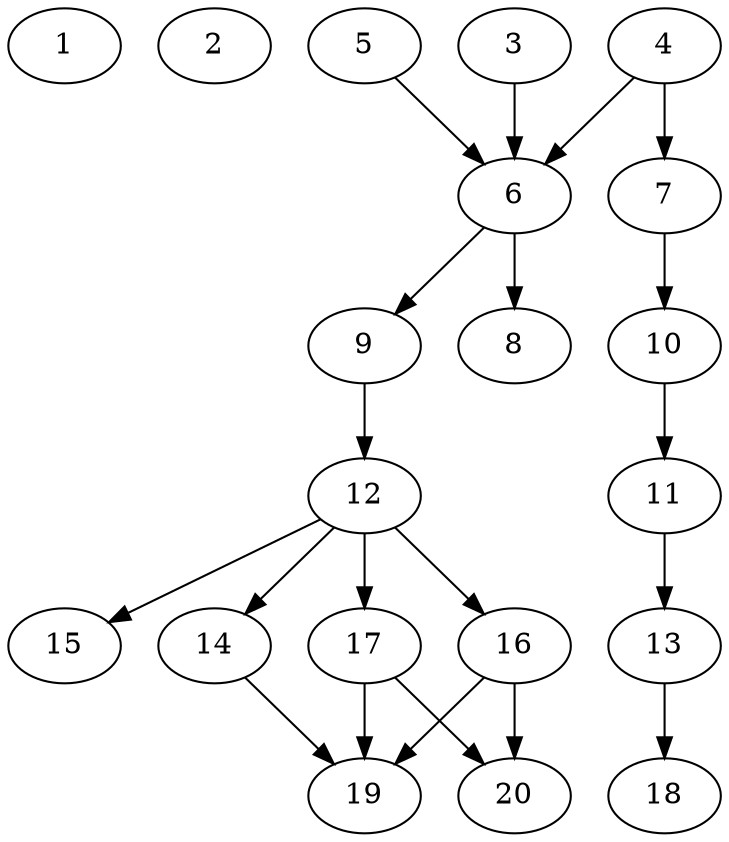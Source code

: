 // DAG automatically generated by daggen at Wed Jul 24 22:10:09 2019
// ./daggen --dot -n 20 --ccr 0.3 --fat 0.5 --regular 0.5 --density 0.5 --mindata 5242880 --maxdata 52428800 
digraph G {
  1 [size="42564267", alpha="0.06", expect_size="12769280"] 
  2 [size="163942400", alpha="0.20", expect_size="49182720"] 
  3 [size="144206507", alpha="0.17", expect_size="43261952"] 
  3 -> 6 [size ="43261952"]
  4 [size="56535040", alpha="0.17", expect_size="16960512"] 
  4 -> 6 [size ="16960512"]
  4 -> 7 [size ="16960512"]
  5 [size="72744960", alpha="0.14", expect_size="21823488"] 
  5 -> 6 [size ="21823488"]
  6 [size="72925867", alpha="0.14", expect_size="21877760"] 
  6 -> 8 [size ="21877760"]
  6 -> 9 [size ="21877760"]
  7 [size="114363733", alpha="0.15", expect_size="34309120"] 
  7 -> 10 [size ="34309120"]
  8 [size="79742293", alpha="0.03", expect_size="23922688"] 
  9 [size="95126187", alpha="0.03", expect_size="28537856"] 
  9 -> 12 [size ="28537856"]
  10 [size="146674347", alpha="0.03", expect_size="44002304"] 
  10 -> 11 [size ="44002304"]
  11 [size="112612693", alpha="0.12", expect_size="33783808"] 
  11 -> 13 [size ="33783808"]
  12 [size="160283307", alpha="0.06", expect_size="48084992"] 
  12 -> 14 [size ="48084992"]
  12 -> 15 [size ="48084992"]
  12 -> 16 [size ="48084992"]
  12 -> 17 [size ="48084992"]
  13 [size="157767680", alpha="0.01", expect_size="47330304"] 
  13 -> 18 [size ="47330304"]
  14 [size="137475413", alpha="0.14", expect_size="41242624"] 
  14 -> 19 [size ="41242624"]
  15 [size="115988480", alpha="0.07", expect_size="34796544"] 
  16 [size="70526293", alpha="0.20", expect_size="21157888"] 
  16 -> 19 [size ="21157888"]
  16 -> 20 [size ="21157888"]
  17 [size="22056960", alpha="0.13", expect_size="6617088"] 
  17 -> 19 [size ="6617088"]
  17 -> 20 [size ="6617088"]
  18 [size="140212907", alpha="0.19", expect_size="42063872"] 
  19 [size="160747520", alpha="0.01", expect_size="48224256"] 
  20 [size="30928213", alpha="0.03", expect_size="9278464"] 
}
